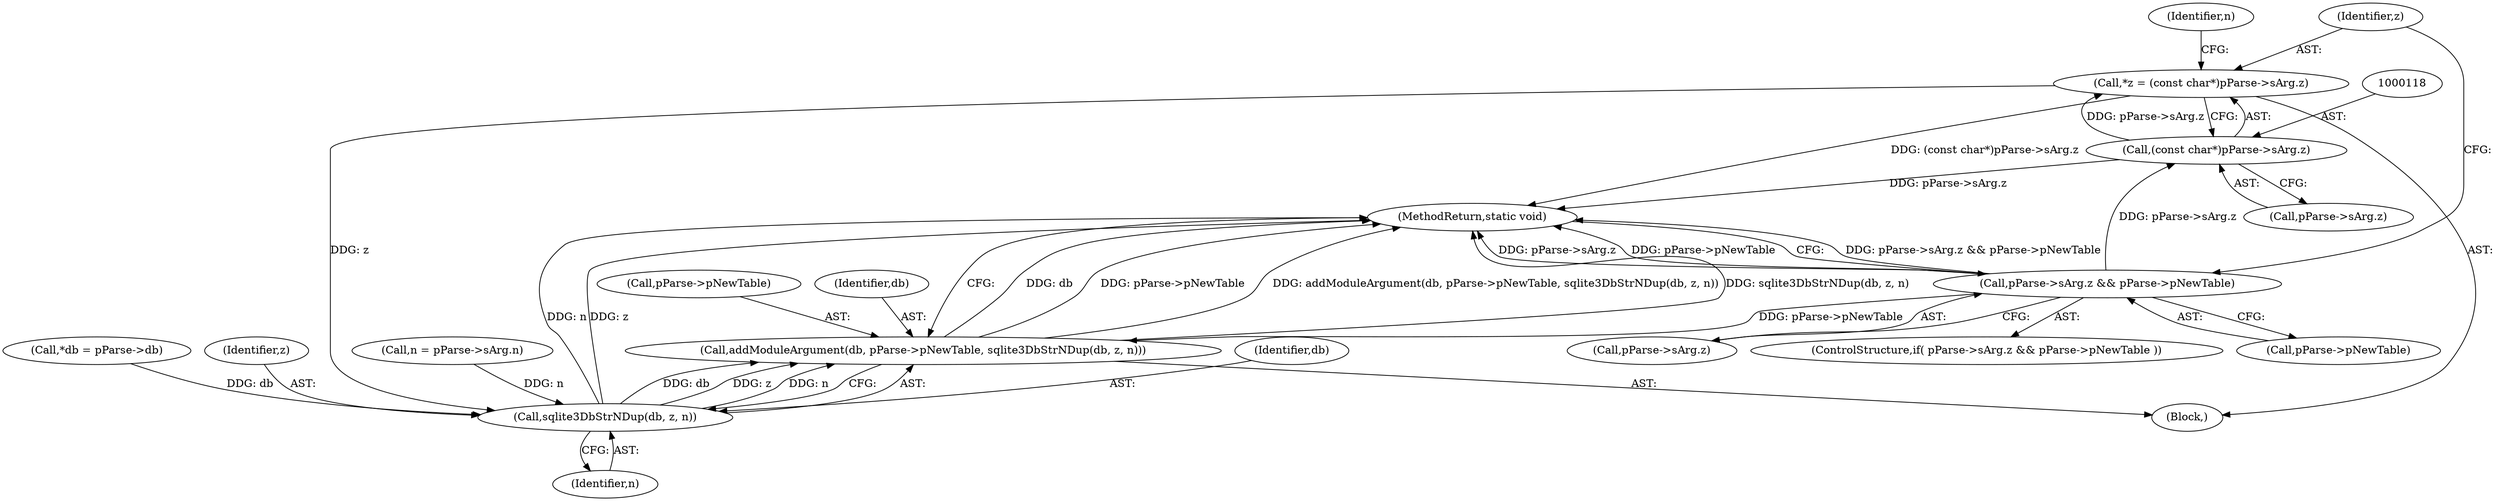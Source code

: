 digraph "1_Chrome_517ac71c9ee27f856f9becde8abea7d1604af9d4@pointer" {
"1000115" [label="(Call,*z = (const char*)pParse->sArg.z)"];
"1000117" [label="(Call,(const char*)pParse->sArg.z)"];
"1000104" [label="(Call,pParse->sArg.z && pParse->pNewTable)"];
"1000143" [label="(Call,sqlite3DbStrNDup(db, z, n))"];
"1000138" [label="(Call,addModuleArgument(db, pParse->pNewTable, sqlite3DbStrNDup(db, z, n)))"];
"1000139" [label="(Identifier,db)"];
"1000113" [label="(Block,)"];
"1000119" [label="(Call,pParse->sArg.z)"];
"1000105" [label="(Call,pParse->sArg.z)"];
"1000125" [label="(Call,n = pParse->sArg.n)"];
"1000143" [label="(Call,sqlite3DbStrNDup(db, z, n))"];
"1000103" [label="(ControlStructure,if( pParse->sArg.z && pParse->pNewTable ))"];
"1000115" [label="(Call,*z = (const char*)pParse->sArg.z)"];
"1000104" [label="(Call,pParse->sArg.z && pParse->pNewTable)"];
"1000144" [label="(Identifier,db)"];
"1000126" [label="(Identifier,n)"];
"1000147" [label="(MethodReturn,static void)"];
"1000117" [label="(Call,(const char*)pParse->sArg.z)"];
"1000110" [label="(Call,pParse->pNewTable)"];
"1000116" [label="(Identifier,z)"];
"1000133" [label="(Call,*db = pParse->db)"];
"1000138" [label="(Call,addModuleArgument(db, pParse->pNewTable, sqlite3DbStrNDup(db, z, n)))"];
"1000146" [label="(Identifier,n)"];
"1000140" [label="(Call,pParse->pNewTable)"];
"1000145" [label="(Identifier,z)"];
"1000115" -> "1000113"  [label="AST: "];
"1000115" -> "1000117"  [label="CFG: "];
"1000116" -> "1000115"  [label="AST: "];
"1000117" -> "1000115"  [label="AST: "];
"1000126" -> "1000115"  [label="CFG: "];
"1000115" -> "1000147"  [label="DDG: (const char*)pParse->sArg.z"];
"1000117" -> "1000115"  [label="DDG: pParse->sArg.z"];
"1000115" -> "1000143"  [label="DDG: z"];
"1000117" -> "1000119"  [label="CFG: "];
"1000118" -> "1000117"  [label="AST: "];
"1000119" -> "1000117"  [label="AST: "];
"1000117" -> "1000147"  [label="DDG: pParse->sArg.z"];
"1000104" -> "1000117"  [label="DDG: pParse->sArg.z"];
"1000104" -> "1000103"  [label="AST: "];
"1000104" -> "1000105"  [label="CFG: "];
"1000104" -> "1000110"  [label="CFG: "];
"1000105" -> "1000104"  [label="AST: "];
"1000110" -> "1000104"  [label="AST: "];
"1000116" -> "1000104"  [label="CFG: "];
"1000147" -> "1000104"  [label="CFG: "];
"1000104" -> "1000147"  [label="DDG: pParse->sArg.z && pParse->pNewTable"];
"1000104" -> "1000147"  [label="DDG: pParse->sArg.z"];
"1000104" -> "1000147"  [label="DDG: pParse->pNewTable"];
"1000104" -> "1000138"  [label="DDG: pParse->pNewTable"];
"1000143" -> "1000138"  [label="AST: "];
"1000143" -> "1000146"  [label="CFG: "];
"1000144" -> "1000143"  [label="AST: "];
"1000145" -> "1000143"  [label="AST: "];
"1000146" -> "1000143"  [label="AST: "];
"1000138" -> "1000143"  [label="CFG: "];
"1000143" -> "1000147"  [label="DDG: n"];
"1000143" -> "1000147"  [label="DDG: z"];
"1000143" -> "1000138"  [label="DDG: db"];
"1000143" -> "1000138"  [label="DDG: z"];
"1000143" -> "1000138"  [label="DDG: n"];
"1000133" -> "1000143"  [label="DDG: db"];
"1000125" -> "1000143"  [label="DDG: n"];
"1000138" -> "1000113"  [label="AST: "];
"1000139" -> "1000138"  [label="AST: "];
"1000140" -> "1000138"  [label="AST: "];
"1000147" -> "1000138"  [label="CFG: "];
"1000138" -> "1000147"  [label="DDG: db"];
"1000138" -> "1000147"  [label="DDG: pParse->pNewTable"];
"1000138" -> "1000147"  [label="DDG: addModuleArgument(db, pParse->pNewTable, sqlite3DbStrNDup(db, z, n))"];
"1000138" -> "1000147"  [label="DDG: sqlite3DbStrNDup(db, z, n)"];
}
